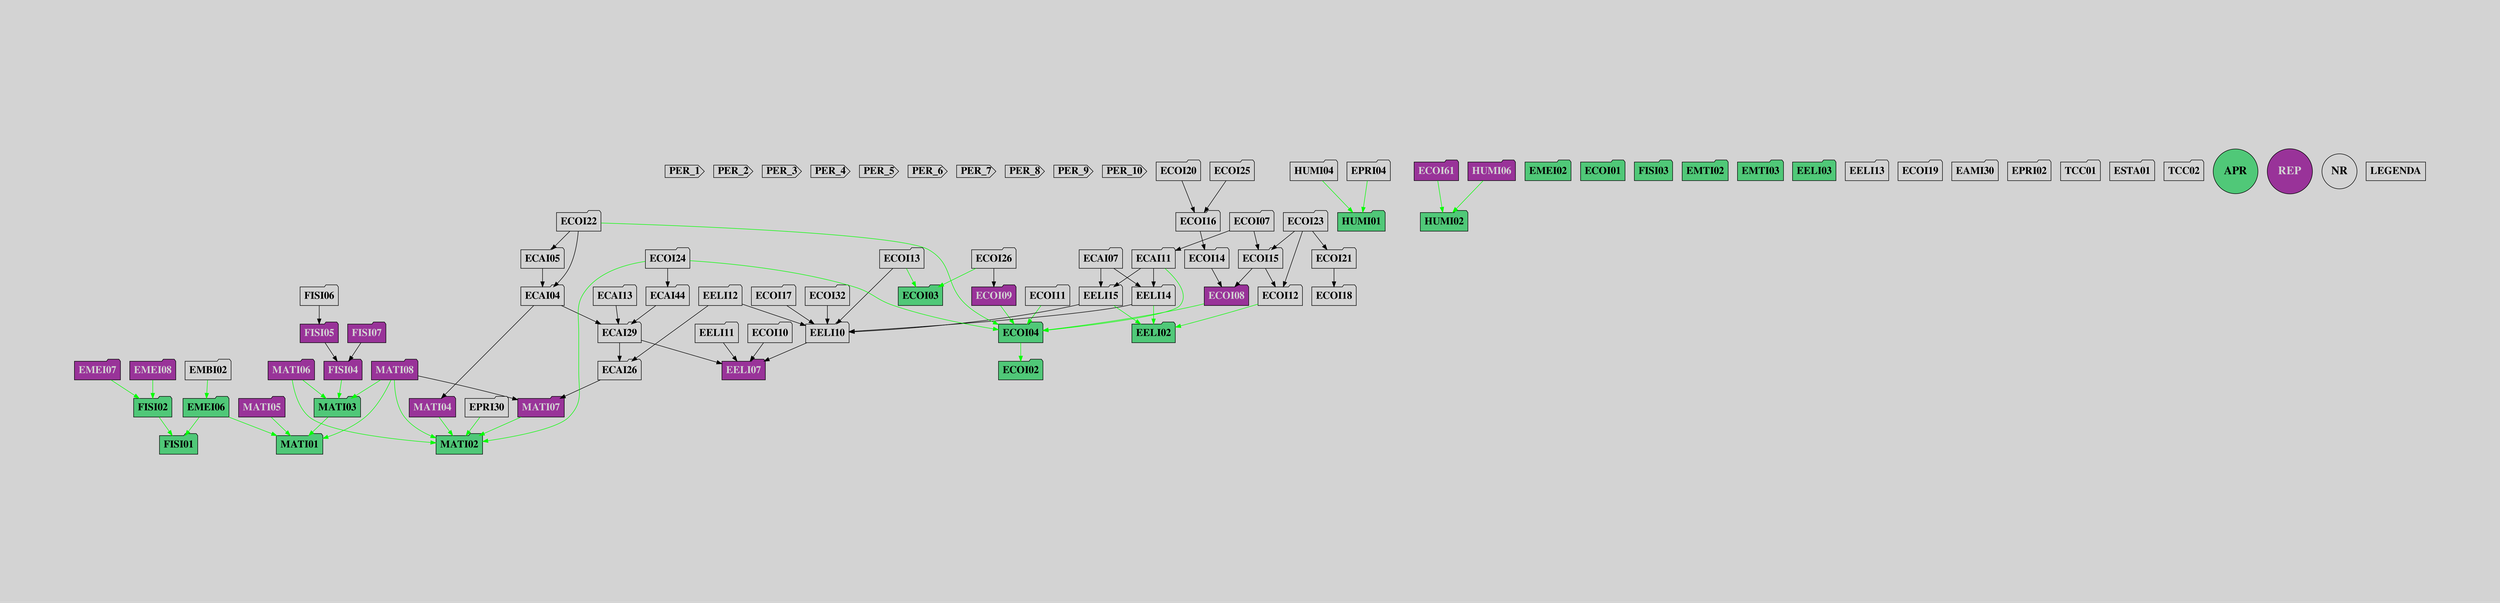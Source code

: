 digraph {
graph [pad="2,4" bgcolor=lightgray]
node [style=filled shape=cds fontsize=20.0 fontname="times bold"]
PER_1 [fillcolor="#d3d3d3" fontcolor="black" pos="0,18!"]
PER_2 [fillcolor="#d3d3d3" fontcolor="black" pos="2,18!"]
PER_3 [fillcolor="#d3d3d3" fontcolor="black" pos="4,18!"]
PER_4 [fillcolor="#d3d3d3" fontcolor="black" pos="6,18!"]
PER_5 [fillcolor="#d3d3d3" fontcolor="black" pos="8,18!"]
PER_6 [fillcolor="#d3d3d3" fontcolor="black" pos="10,18!"]
PER_7 [fillcolor="#d3d3d3" fontcolor="black" pos="12,18!"]
PER_8 [fillcolor="#d3d3d3" fontcolor="black" pos="14,18!"]
PER_9 [fillcolor="#d3d3d3" fontcolor="black" pos="16,18!"]
PER_10 [fillcolor="#d3d3d3" fontcolor="black" pos="18,18!"]
node [style=filled shape=folder fontsize=20.0 fontname="times bold"]
FISI01 [fillcolor="#50c878 "fontcolor="Black"pos="0,0!"]
MATI01 [fillcolor="#50c878 "fontcolor="Black"pos="0,2!"]
MATI02 [fillcolor="#50c878 "fontcolor="Black"pos="0,4!"]
HUMI01 [fillcolor="#50c878 "fontcolor="Black"pos="0,6!"]
HUMI02 [fillcolor="#50c878 "fontcolor="Black"pos="0,8!"]
ECOI03 [fillcolor="#50c878 "fontcolor="Black"pos="0,10!"]
ECOI02 [fillcolor="#50c878 "fontcolor="Black"pos="0,12!"]
EMEI02 [fillcolor="#50c878 "fontcolor="Black"pos="0,14!"]
ECOI01 [fillcolor="#50c878 "fontcolor="Black"pos="0,16!"]
FISI02 [fillcolor="#50c878 "fontcolor="Black"pos="2,0!"]
FISI03 [fillcolor="#50c878 "fontcolor="Black"pos="2,2!"]
EMEI06 [fillcolor="#50c878 "fontcolor="Black"pos="2,4!"]
MATI03 [fillcolor="#50c878 "fontcolor="Black"pos="2,6!"]
ECOI04 [fillcolor="#50c878 "fontcolor="Black"pos="2,8!"]
EMTI02 [fillcolor="#50c878 "fontcolor="Black"pos="2,10!"]
EMTI03 [fillcolor="#50c878 "fontcolor="Black"pos="2,12!"]
EELI02 [fillcolor="#50c878 "fontcolor="Black"pos="2,14!"]
EELI03 [fillcolor="#50c878 "fontcolor="Black"pos="2,16!"]
MATI06 [fillcolor="#993399 "fontcolor="lightgrey"pos="4,0!"]
MATI07 [fillcolor="#993399 "fontcolor="lightgrey"pos="4,2!"]
ECOI61 [fillcolor="#993399 "fontcolor="lightgrey"pos="4,4!"]
HUMI06 [fillcolor="#993399 "fontcolor="lightgrey"pos="4,6!"]
ECOI08 [fillcolor="#993399 "fontcolor="lightgrey"pos="4,8!"]
EMEI07 [fillcolor="#993399 "fontcolor="lightgrey"pos="4,10!"]
EMEI08 [fillcolor="#993399 "fontcolor="lightgrey"pos="4,12!"]
FISI04 [fillcolor="#993399 "fontcolor="lightgrey"pos="4,14!"]
EMBI02 [fillcolor="#d3d3d3 "fontcolor="black"pos="4,16!"]
MATI05 [fillcolor="#993399 "fontcolor="lightgrey"pos="6,0!"]
MATI08 [fillcolor="#993399 "fontcolor="lightgrey"pos="6,2!"]
MATI04 [fillcolor="#993399 "fontcolor="lightgrey"pos="6,4!"]
ECOI09 [fillcolor="#993399 "fontcolor="lightgrey"pos="6,6!"]
FISI05 [fillcolor="#993399 "fontcolor="lightgrey"pos="6,8!"]
FISI07 [fillcolor="#993399 "fontcolor="lightgrey"pos="6,10!"]
EELI07 [fillcolor="#993399 "fontcolor="lightgrey"pos="6,12!"]
ECOI11 [fillcolor="#d3d3d3 "fontcolor="black"pos="8,0!"]
ECOI12 [fillcolor="#d3d3d3 "fontcolor="black"pos="8,2!"]
ECOI14 [fillcolor="#d3d3d3 "fontcolor="black"pos="8,4!"]
ECAI26 [fillcolor="#d3d3d3 "fontcolor="black"pos="8,6!"]
ECOI10 [fillcolor="#d3d3d3 "fontcolor="black"pos="8,8!"]
EELI10 [fillcolor="#d3d3d3 "fontcolor="black"pos="8,10!"]
EELI11 [fillcolor="#d3d3d3 "fontcolor="black"pos="8,12!"]
FISI06 [fillcolor="#d3d3d3 "fontcolor="black"pos="8,14!"]
ECOI32 [fillcolor="#d3d3d3 "fontcolor="black"pos="10,0!"]
ECOI13 [fillcolor="#d3d3d3 "fontcolor="black"pos="10,2!"]
EELI14 [fillcolor="#d3d3d3 "fontcolor="black"pos="10,4!"]
EELI15 [fillcolor="#d3d3d3 "fontcolor="black"pos="10,6!"]
ECOI15 [fillcolor="#d3d3d3 "fontcolor="black"pos="10,8!"]
ECAI29 [fillcolor="#d3d3d3 "fontcolor="black"pos="10,10!"]
EELI12 [fillcolor="#d3d3d3 "fontcolor="black"pos="10,12!"]
ECOI16 [fillcolor="#d3d3d3 "fontcolor="black"pos="10,14!"]
EELI13 [fillcolor="#d3d3d3 "fontcolor="black"pos="10,16!"]
ECOI26 [fillcolor="#d3d3d3 "fontcolor="black"pos="12,0!"]
ECAI11 [fillcolor="#d3d3d3 "fontcolor="black"pos="12,2!"]
ECAI04 [fillcolor="#d3d3d3 "fontcolor="black"pos="12,4!"]
ECAI13 [fillcolor="#d3d3d3 "fontcolor="black"pos="12,6!"]
ECAI44 [fillcolor="#d3d3d3 "fontcolor="black"pos="12,8!"]
ECOI18 [fillcolor="#d3d3d3 "fontcolor="black"pos="12,10!"]
ECOI19 [fillcolor="#d3d3d3 "fontcolor="black"pos="12,12!"]
ECOI17 [fillcolor="#d3d3d3 "fontcolor="black"pos="12,14!"]
ECOI24 [fillcolor="#d3d3d3 "fontcolor="black"pos="14,0!"]
EPRI30 [fillcolor="#d3d3d3 "fontcolor="black"pos="14,2!"]
ECOI07 [fillcolor="#d3d3d3 "fontcolor="black"pos="14,4!"]
ECAI07 [fillcolor="#d3d3d3 "fontcolor="black"pos="14,6!"]
ECAI05 [fillcolor="#d3d3d3 "fontcolor="black"pos="14,8!"]
ECOI21 [fillcolor="#d3d3d3 "fontcolor="black"pos="14,10!"]
HUMI04 [fillcolor="#d3d3d3 "fontcolor="black"pos="16,0!"]
EPRI04 [fillcolor="#d3d3d3 "fontcolor="black"pos="16,2!"]
ECOI22 [fillcolor="#d3d3d3 "fontcolor="black"pos="16,4!"]
ECOI23 [fillcolor="#d3d3d3 "fontcolor="black"pos="16,6!"]
ECOI20 [fillcolor="#d3d3d3 "fontcolor="black"pos="16,8!"]
ECOI25 [fillcolor="#d3d3d3 "fontcolor="black"pos="16,10!"]
EAMI30 [fillcolor="#d3d3d3 "fontcolor="black"pos="16,12!"]
EPRI02 [fillcolor="#d3d3d3 "fontcolor="black"pos="16,14!"]
TCC01 [fillcolor="#d3d3d3 "fontcolor="black"pos="16,16!"]
ESTA01 [fillcolor="#d3d3d3 "fontcolor="black"pos="18,0!"]
TCC02 [fillcolor="#d3d3d3 "fontcolor="black"pos="18,2!"]
node [style=filled shape=circle fontsize=22.0 fontname="times bold"]
APR [fillcolor="#50c878" fontcolor="Black" pos="22,12!"]
REP [fillcolor="#993399" fontcolor="Lightgray" pos="22,14!"]
NR [fillcolor="#d3d3d3" fontcolor="Black" pos="22,16!"]
node [style=filled shape=box fontsize=20.0 fontname="times bold"]
LEGENDA [fillcolor="#d3d3d3" fontcolor="black" pos="22,18!"]
 edge [style="", weight=10,color=Green, len=.2]
FISI02 -> FISI01
 edge [style="", weight=10,color=Green, len=.2]
EMEI06 -> MATI01
 edge [style="", weight=10,color=Green, len=.2]
EMEI06 -> FISI01
 edge [style="", weight=10,color=Green, len=.2]
MATI03 -> MATI01
 edge [style="", weight=10,color=Green, len=.2]
ECOI04 -> ECOI02
 edge [style="", weight=10,color=Green, len=.2]
MATI06 -> MATI02
 edge [style="", weight=10,color=Green, len=.2]
MATI06 -> MATI03
 edge [style="", weight=10,color=Green, len=.2]
MATI07 -> MATI02
 edge [style="", weight=10,color=Green, len=.2]
ECOI61 -> HUMI02
 edge [style="", weight=10,color=Green, len=.2]
HUMI06 -> HUMI02
 edge [style="", weight=10,color=Green, len=.2]
ECOI08 -> ECOI04
 edge [style="", weight=10,color=Green, len=.2]
EMEI07 -> FISI02
 edge [style="", weight=10,color=Green, len=.2]
EMEI08 -> FISI02
 edge [style="", weight=10,color=Green, len=.2]
FISI04 -> MATI03
 edge [style="", weight=10,color=Green, len=.2]
EMBI02 -> EMEI06
 edge [style="", weight=10,color=Green, len=.2]
MATI05 -> MATI01
 edge [style="", weight=10,color=Green, len=.2]
MATI08 -> MATI01
 edge [style="", weight=10,color=Green, len=.2]
MATI08 -> MATI02
 edge [style="", weight=10,color=Green, len=.2]
MATI08 -> MATI03
 edge [style="", weight=10,color=Black, len=.2]
MATI08 -> MATI07
 edge [style="", weight=10,color=Green, len=.2]
MATI04 -> MATI02
 edge [style="", weight=10,color=Green, len=.2]
ECOI09 -> ECOI04
 edge [style="", weight=10,color=Black, len=.2]
FISI05 -> FISI04
 edge [style="", weight=10,color=Black, len=.2]
FISI07 -> FISI04
 edge [style="", weight=10,color=Green, len=.2]
ECOI11 -> ECOI04
 edge [style="", weight=10,color=Green, len=.2]
ECOI12 -> EELI02
 edge [style="", weight=10,color=Black, len=.2]
ECOI14 -> ECOI08
 edge [style="", weight=10,color=Black, len=.2]
ECAI26 -> MATI07
 edge [style="", weight=10,color=Black, len=.2]
ECOI10 -> EELI07
 edge [style="", weight=10,color=Black, len=.2]
EELI10 -> EELI07
 edge [style="", weight=10,color=Black, len=.2]
EELI11 -> EELI07
 edge [style="", weight=10,color=Black, len=.2]
FISI06 -> FISI05
 edge [style="", weight=10,color=Black, len=.2]
ECOI32 -> EELI10
 edge [style="", weight=10,color=Green, len=.2]
ECOI13 -> ECOI03
 edge [style="", weight=10,color=Black, len=.2]
ECOI13 -> EELI10
 edge [style="", weight=10,color=Green, len=.2]
EELI14 -> EELI02
 edge [style="", weight=10,color=Black, len=.2]
EELI14 -> EELI10
 edge [style="", weight=10,color=Green, len=.2]
EELI15 -> EELI02
 edge [style="", weight=10,color=Black, len=.2]
EELI15 -> EELI10
 edge [style="", weight=10,color=Black, len=.2]
ECOI15 -> ECOI08
 edge [style="", weight=10,color=Black, len=.2]
ECOI15 -> ECOI12
 edge [style="", weight=10,color=Black, len=.2]
ECAI29 -> EELI07
 edge [style="", weight=10,color=Black, len=.2]
ECAI29 -> ECAI26
 edge [style="", weight=10,color=Black, len=.2]
EELI12 -> ECAI26
 edge [style="", weight=10,color=Black, len=.2]
EELI12 -> EELI10
 edge [style="", weight=10,color=Black, len=.2]
ECOI16 -> ECOI14
 edge [style="", weight=10,color=Green, len=.2]
ECOI26 -> ECOI03
 edge [style="", weight=10,color=Black, len=.2]
ECOI26 -> ECOI09
 edge [style="", weight=10,color=Green, len=.2]
ECAI11 -> ECOI04
 edge [style="", weight=10,color=Black, len=.2]
ECAI11 -> EELI14
 edge [style="", weight=10,color=Black, len=.2]
ECAI11 -> EELI15
 edge [style="", weight=10,color=Black, len=.2]
ECAI04 -> MATI04
 edge [style="", weight=10,color=Black, len=.2]
ECAI04 -> ECAI29
 edge [style="", weight=10,color=Black, len=.2]
ECAI13 -> ECAI29
 edge [style="", weight=10,color=Black, len=.2]
ECAI44 -> ECAI29
 edge [style="", weight=10,color=Black, len=.2]
ECOI17 -> EELI10
 edge [style="", weight=10,color=Green, len=.2]
ECOI24 -> MATI02
 edge [style="", weight=10,color=Green, len=.2]
ECOI24 -> ECOI04
 edge [style="", weight=10,color=Black, len=.2]
ECOI24 -> ECAI44
 edge [style="", weight=10,color=Green, len=.2]
EPRI30 -> MATI02
 edge [style="", weight=10,color=Black, len=.2]
ECOI07 -> ECOI15
 edge [style="", weight=10,color=Black, len=.2]
ECOI07 -> ECAI11
 edge [style="", weight=10,color=Black, len=.2]
ECAI07 -> EELI14
 edge [style="", weight=10,color=Black, len=.2]
ECAI07 -> EELI15
 edge [style="", weight=10,color=Black, len=.2]
ECAI05 -> ECAI04
 edge [style="", weight=10,color=Black, len=.2]
ECOI21 -> ECOI18
 edge [style="", weight=10,color=Green, len=.2]
HUMI04 -> HUMI01
 edge [style="", weight=10,color=Green, len=.2]
EPRI04 -> HUMI01
 edge [style="", weight=10,color=Green, len=.2]
ECOI22 -> ECOI04
 edge [style="", weight=10,color=Black, len=.2]
ECOI22 -> ECAI04
 edge [style="", weight=10,color=Black, len=.2]
ECOI22 -> ECAI05
 edge [style="", weight=10,color=Black, len=.2]
ECOI23 -> ECOI12
 edge [style="", weight=10,color=Black, len=.2]
ECOI23 -> ECOI15
 edge [style="", weight=10,color=Black, len=.2]
ECOI23 -> ECOI21
 edge [style="", weight=10,color=Black, len=.2]
ECOI20 -> ECOI16
 edge [style="", weight=10,color=Black, len=.2]
ECOI25 -> ECOI16
}

